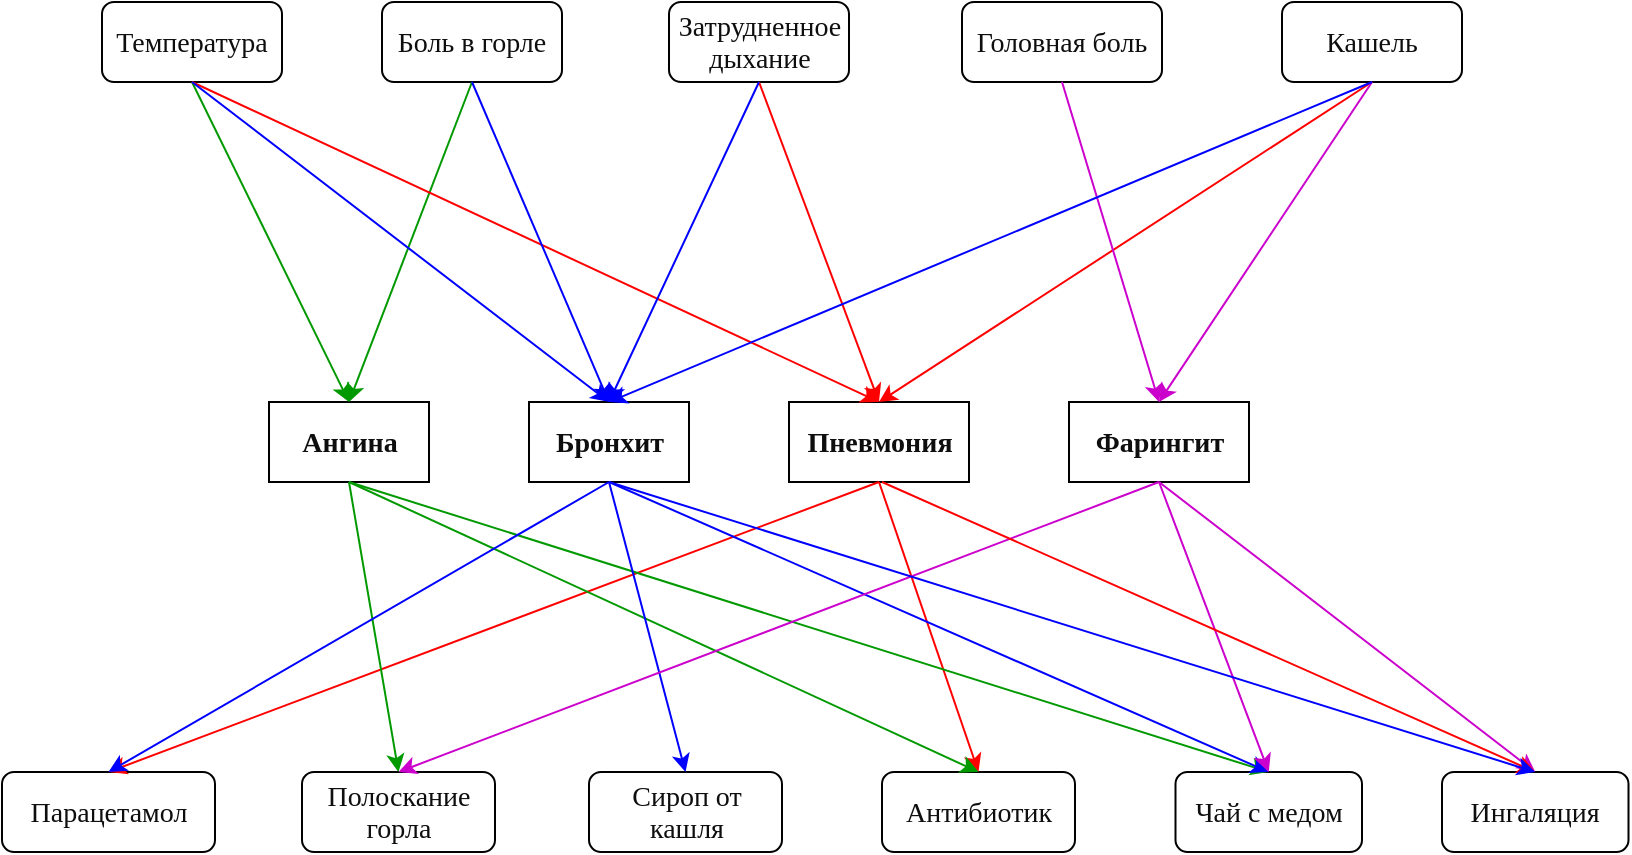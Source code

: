 <mxfile version="24.7.17">
  <diagram name="Страница — 1" id="AqRqLas8cNN8W_Q6NsDC">
    <mxGraphModel dx="2069" dy="907" grid="1" gridSize="10" guides="1" tooltips="1" connect="1" arrows="1" fold="1" page="1" pageScale="1" pageWidth="827" pageHeight="1169" math="0" shadow="0">
      <root>
        <mxCell id="0" />
        <mxCell id="1" parent="0" />
        <mxCell id="c0jg2c3P1R7Mm8BmS4gj-1" value="&lt;p style=&quot;margin: 0px; font-variant-numeric: normal; font-variant-east-asian: normal; font-variant-alternates: normal; font-size-adjust: none; font-kerning: auto; font-optical-sizing: auto; font-feature-settings: normal; font-variation-settings: normal; font-variant-position: normal; font-stretch: normal; font-size: 14px; line-height: normal; font-family: &amp;quot;.SF NS&amp;quot;; color: rgb(14, 14, 14); text-align: start;&quot; class=&quot;p1&quot;&gt;&lt;b&gt;Ангина&lt;/b&gt;&lt;/p&gt;" style="rounded=0;whiteSpace=wrap;html=1;" parent="1" vertex="1">
          <mxGeometry x="123.5" y="380" width="80" height="40" as="geometry" />
        </mxCell>
        <mxCell id="c0jg2c3P1R7Mm8BmS4gj-2" value="&lt;p style=&quot;margin: 0px; font-variant-numeric: normal; font-variant-east-asian: normal; font-variant-alternates: normal; font-size-adjust: none; font-kerning: auto; font-optical-sizing: auto; font-feature-settings: normal; font-variation-settings: normal; font-variant-position: normal; font-stretch: normal; font-size: 14px; line-height: normal; font-family: &amp;quot;.SF NS&amp;quot;; color: rgb(14, 14, 14); text-align: start;&quot; class=&quot;p1&quot;&gt;&lt;b&gt;Бронхит&lt;/b&gt;&lt;/p&gt;" style="rounded=0;whiteSpace=wrap;html=1;" parent="1" vertex="1">
          <mxGeometry x="253.5" y="380" width="80" height="40" as="geometry" />
        </mxCell>
        <mxCell id="c0jg2c3P1R7Mm8BmS4gj-3" value="&lt;p style=&quot;margin: 0px; font-variant-numeric: normal; font-variant-east-asian: normal; font-variant-alternates: normal; font-size-adjust: none; font-kerning: auto; font-optical-sizing: auto; font-feature-settings: normal; font-variation-settings: normal; font-variant-position: normal; font-stretch: normal; font-size: 14px; line-height: normal; font-family: &amp;quot;.SF NS&amp;quot;; color: rgb(14, 14, 14); text-align: start;&quot; class=&quot;p1&quot;&gt;&lt;b&gt;Пневмония&lt;/b&gt;&lt;/p&gt;" style="rounded=0;whiteSpace=wrap;html=1;" parent="1" vertex="1">
          <mxGeometry x="383.5" y="380" width="90" height="40" as="geometry" />
        </mxCell>
        <mxCell id="c0jg2c3P1R7Mm8BmS4gj-4" value="&lt;p style=&quot;margin: 0px; font-variant-numeric: normal; font-variant-east-asian: normal; font-variant-alternates: normal; font-size-adjust: none; font-kerning: auto; font-optical-sizing: auto; font-feature-settings: normal; font-variation-settings: normal; font-variant-position: normal; font-stretch: normal; font-size: 14px; line-height: normal; font-family: &amp;quot;.SF NS&amp;quot;; color: rgb(14, 14, 14); text-align: start;&quot; class=&quot;p1&quot;&gt;&lt;b&gt;Фарингит&lt;/b&gt;&lt;/p&gt;" style="rounded=0;whiteSpace=wrap;html=1;" parent="1" vertex="1">
          <mxGeometry x="523.5" y="380" width="90" height="40" as="geometry" />
        </mxCell>
        <mxCell id="c0jg2c3P1R7Mm8BmS4gj-5" value="&lt;p style=&quot;margin: 0px; font-variant-numeric: normal; font-variant-east-asian: normal; font-variant-alternates: normal; font-size-adjust: none; font-kerning: auto; font-optical-sizing: auto; font-feature-settings: normal; font-variation-settings: normal; font-variant-position: normal; font-stretch: normal; font-size: 14px; line-height: normal; font-family: &amp;quot;.SF NS&amp;quot;; color: rgb(14, 14, 14); text-align: start;&quot; class=&quot;p1&quot;&gt;Температура&lt;/p&gt;" style="rounded=1;whiteSpace=wrap;html=1;arcSize=15;fillStyle=solid;" parent="1" vertex="1">
          <mxGeometry x="40" y="180" width="90" height="40" as="geometry" />
        </mxCell>
        <mxCell id="c0jg2c3P1R7Mm8BmS4gj-6" value="&lt;p style=&quot;margin: 0px; font-variant-numeric: normal; font-variant-east-asian: normal; font-variant-alternates: normal; font-size-adjust: none; font-kerning: auto; font-optical-sizing: auto; font-feature-settings: normal; font-variation-settings: normal; font-variant-position: normal; font-stretch: normal; font-size: 14px; line-height: normal; font-family: &amp;quot;.SF NS&amp;quot;; color: rgb(14, 14, 14); text-align: start;&quot; class=&quot;p1&quot;&gt;Кашель&lt;/p&gt;" style="rounded=1;whiteSpace=wrap;html=1;" parent="1" vertex="1">
          <mxGeometry x="630" y="180" width="90" height="40" as="geometry" />
        </mxCell>
        <mxCell id="c0jg2c3P1R7Mm8BmS4gj-7" value="&lt;p style=&quot;margin: 0px; font-variant-numeric: normal; font-variant-east-asian: normal; font-variant-alternates: normal; font-size-adjust: none; font-kerning: auto; font-optical-sizing: auto; font-feature-settings: normal; font-variation-settings: normal; font-variant-position: normal; font-stretch: normal; font-size: 14px; line-height: normal; font-family: &amp;quot;.SF NS&amp;quot;; color: rgb(14, 14, 14); text-align: start;&quot; class=&quot;p1&quot;&gt;Боль в горле&lt;/p&gt;" style="rounded=1;whiteSpace=wrap;html=1;" parent="1" vertex="1">
          <mxGeometry x="180" y="180" width="90" height="40" as="geometry" />
        </mxCell>
        <mxCell id="c0jg2c3P1R7Mm8BmS4gj-8" value="&lt;p style=&quot;margin: 0px; font-variant-numeric: normal; font-variant-east-asian: normal; font-variant-alternates: normal; font-size-adjust: none; font-kerning: auto; font-optical-sizing: auto; font-feature-settings: normal; font-variation-settings: normal; font-variant-position: normal; font-stretch: normal; font-size: 14px; line-height: normal; font-family: &amp;quot;.SF NS&amp;quot;; color: rgb(14, 14, 14);&quot; class=&quot;p1&quot;&gt;Затрудненное дыхание&lt;/p&gt;" style="rounded=1;whiteSpace=wrap;html=1;align=center;" parent="1" vertex="1">
          <mxGeometry x="323.5" y="180" width="90" height="40" as="geometry" />
        </mxCell>
        <mxCell id="c0jg2c3P1R7Mm8BmS4gj-9" value="&lt;p style=&quot;margin: 0px; font-variant-numeric: normal; font-variant-east-asian: normal; font-variant-alternates: normal; font-size-adjust: none; font-kerning: auto; font-optical-sizing: auto; font-feature-settings: normal; font-variation-settings: normal; font-variant-position: normal; font-stretch: normal; font-size: 14px; line-height: normal; font-family: &amp;quot;.SF NS&amp;quot;; color: rgb(14, 14, 14); text-align: start;&quot; class=&quot;p1&quot;&gt;Головная боль&lt;/p&gt;" style="rounded=1;whiteSpace=wrap;html=1;" parent="1" vertex="1">
          <mxGeometry x="470" y="180" width="100" height="40" as="geometry" />
        </mxCell>
        <mxCell id="c0jg2c3P1R7Mm8BmS4gj-13" value="&lt;p style=&quot;margin: 0px; font-variant-numeric: normal; font-variant-east-asian: normal; font-variant-alternates: normal; font-size-adjust: none; font-kerning: auto; font-optical-sizing: auto; font-feature-settings: normal; font-variation-settings: normal; font-variant-position: normal; font-stretch: normal; font-size: 14px; line-height: normal; font-family: &amp;quot;.SF NS&amp;quot;; color: rgb(14, 14, 14); text-align: start;&quot; class=&quot;p1&quot;&gt;Антибиотик&lt;/p&gt;" style="rounded=1;whiteSpace=wrap;html=1;" parent="1" vertex="1">
          <mxGeometry x="430" y="565" width="96.5" height="40" as="geometry" />
        </mxCell>
        <mxCell id="c0jg2c3P1R7Mm8BmS4gj-14" value="&lt;p style=&quot;margin: 0px; font-variant-numeric: normal; font-variant-east-asian: normal; font-variant-alternates: normal; font-size-adjust: none; font-kerning: auto; font-optical-sizing: auto; font-feature-settings: normal; font-variation-settings: normal; font-variant-position: normal; font-stretch: normal; font-size: 14px; line-height: normal; font-family: &amp;quot;.SF NS&amp;quot;; color: rgb(14, 14, 14); text-align: start;&quot; class=&quot;p1&quot;&gt;Парацетамол&lt;/p&gt;" style="rounded=1;whiteSpace=wrap;html=1;" parent="1" vertex="1">
          <mxGeometry x="-10" y="565" width="106.5" height="40" as="geometry" />
        </mxCell>
        <mxCell id="c0jg2c3P1R7Mm8BmS4gj-15" value="&lt;p style=&quot;margin: 0px; font-variant-numeric: normal; font-variant-east-asian: normal; font-variant-alternates: normal; font-size-adjust: none; font-kerning: auto; font-optical-sizing: auto; font-feature-settings: normal; font-variation-settings: normal; font-variant-position: normal; font-stretch: normal; font-size: 14px; line-height: normal; font-family: &amp;quot;.SF NS&amp;quot;; color: rgb(14, 14, 14);&quot; class=&quot;p1&quot;&gt;Полоскание горла&lt;/p&gt;" style="rounded=1;whiteSpace=wrap;html=1;align=center;" parent="1" vertex="1">
          <mxGeometry x="140" y="565" width="96.5" height="40" as="geometry" />
        </mxCell>
        <mxCell id="c0jg2c3P1R7Mm8BmS4gj-16" value="&lt;p style=&quot;margin: 0px; font-variant-numeric: normal; font-variant-east-asian: normal; font-variant-alternates: normal; font-size-adjust: none; font-kerning: auto; font-optical-sizing: auto; font-feature-settings: normal; font-variation-settings: normal; font-variant-position: normal; font-stretch: normal; font-size: 14px; line-height: normal; font-family: &amp;quot;.SF NS&amp;quot;; color: rgb(14, 14, 14);&quot; class=&quot;p1&quot;&gt;Сироп от кашля&lt;/p&gt;" style="rounded=1;whiteSpace=wrap;html=1;align=center;" parent="1" vertex="1">
          <mxGeometry x="283.5" y="565" width="96.5" height="40" as="geometry" />
        </mxCell>
        <mxCell id="c0jg2c3P1R7Mm8BmS4gj-17" value="&lt;p style=&quot;margin: 0px; font-variant-numeric: normal; font-variant-east-asian: normal; font-variant-alternates: normal; font-size-adjust: none; font-kerning: auto; font-optical-sizing: auto; font-feature-settings: normal; font-variation-settings: normal; font-variant-position: normal; font-stretch: normal; font-size: 14px; line-height: normal; font-family: &amp;quot;.SF NS&amp;quot;; color: rgb(14, 14, 14); text-align: start;&quot; class=&quot;p1&quot;&gt;Чай с медом&lt;/p&gt;" style="rounded=1;whiteSpace=wrap;html=1;align=center;" parent="1" vertex="1">
          <mxGeometry x="576.75" y="565" width="93.25" height="40" as="geometry" />
        </mxCell>
        <mxCell id="c0jg2c3P1R7Mm8BmS4gj-18" value="" style="endArrow=classic;html=1;rounded=0;exitX=0.5;exitY=1;exitDx=0;exitDy=0;entryX=0.5;entryY=0;entryDx=0;entryDy=0;strokeColor=#009900;" parent="1" source="c0jg2c3P1R7Mm8BmS4gj-5" target="c0jg2c3P1R7Mm8BmS4gj-1" edge="1">
          <mxGeometry width="50" height="50" relative="1" as="geometry">
            <mxPoint x="390" y="490" as="sourcePoint" />
            <mxPoint x="440" y="440" as="targetPoint" />
          </mxGeometry>
        </mxCell>
        <mxCell id="c0jg2c3P1R7Mm8BmS4gj-20" value="" style="endArrow=classic;html=1;rounded=0;entryX=0.5;entryY=0;entryDx=0;entryDy=0;exitX=0.5;exitY=1;exitDx=0;exitDy=0;strokeColor=#009900;" parent="1" source="c0jg2c3P1R7Mm8BmS4gj-7" target="c0jg2c3P1R7Mm8BmS4gj-1" edge="1">
          <mxGeometry width="50" height="50" relative="1" as="geometry">
            <mxPoint x="230" y="320" as="sourcePoint" />
            <mxPoint x="174" y="390" as="targetPoint" />
          </mxGeometry>
        </mxCell>
        <mxCell id="c0jg2c3P1R7Mm8BmS4gj-21" value="" style="endArrow=classic;html=1;rounded=0;exitX=0.5;exitY=1;exitDx=0;exitDy=0;entryX=0.5;entryY=0;entryDx=0;entryDy=0;strokeColor=#FF0000;" parent="1" source="c0jg2c3P1R7Mm8BmS4gj-5" target="c0jg2c3P1R7Mm8BmS4gj-3" edge="1">
          <mxGeometry width="50" height="50" relative="1" as="geometry">
            <mxPoint x="95" y="300" as="sourcePoint" />
            <mxPoint x="280" y="340" as="targetPoint" />
          </mxGeometry>
        </mxCell>
        <mxCell id="c0jg2c3P1R7Mm8BmS4gj-22" value="" style="endArrow=classic;html=1;rounded=0;exitX=0.5;exitY=1;exitDx=0;exitDy=0;entryX=0.5;entryY=0;entryDx=0;entryDy=0;strokeColor=#FF0000;" parent="1" source="c0jg2c3P1R7Mm8BmS4gj-6" target="c0jg2c3P1R7Mm8BmS4gj-3" edge="1">
          <mxGeometry width="50" height="50" relative="1" as="geometry">
            <mxPoint x="105" y="310" as="sourcePoint" />
            <mxPoint x="184" y="400" as="targetPoint" />
          </mxGeometry>
        </mxCell>
        <mxCell id="c0jg2c3P1R7Mm8BmS4gj-23" value="" style="endArrow=classic;html=1;rounded=0;exitX=0.5;exitY=1;exitDx=0;exitDy=0;entryX=0.5;entryY=0;entryDx=0;entryDy=0;strokeColor=#FF0000;" parent="1" source="c0jg2c3P1R7Mm8BmS4gj-8" target="c0jg2c3P1R7Mm8BmS4gj-3" edge="1">
          <mxGeometry width="50" height="50" relative="1" as="geometry">
            <mxPoint x="115" y="320" as="sourcePoint" />
            <mxPoint x="194" y="410" as="targetPoint" />
          </mxGeometry>
        </mxCell>
        <mxCell id="c0jg2c3P1R7Mm8BmS4gj-24" value="" style="endArrow=classic;html=1;rounded=0;exitX=0.5;exitY=1;exitDx=0;exitDy=0;entryX=0.5;entryY=0;entryDx=0;entryDy=0;strokeColor=#FF0000;" parent="1" source="c0jg2c3P1R7Mm8BmS4gj-3" target="c0jg2c3P1R7Mm8BmS4gj-13" edge="1">
          <mxGeometry width="50" height="50" relative="1" as="geometry">
            <mxPoint x="379" y="300" as="sourcePoint" />
            <mxPoint x="439" y="390" as="targetPoint" />
          </mxGeometry>
        </mxCell>
        <mxCell id="c0jg2c3P1R7Mm8BmS4gj-25" value="" style="endArrow=classic;html=1;rounded=0;exitX=0.5;exitY=1;exitDx=0;exitDy=0;entryX=0.5;entryY=0;entryDx=0;entryDy=0;strokeColor=#FF0000;" parent="1" source="c0jg2c3P1R7Mm8BmS4gj-3" target="c0jg2c3P1R7Mm8BmS4gj-14" edge="1">
          <mxGeometry width="50" height="50" relative="1" as="geometry">
            <mxPoint x="439" y="430" as="sourcePoint" />
            <mxPoint x="507" y="520" as="targetPoint" />
          </mxGeometry>
        </mxCell>
        <mxCell id="c0jg2c3P1R7Mm8BmS4gj-26" value="" style="endArrow=classic;html=1;rounded=0;exitX=0.5;exitY=1;exitDx=0;exitDy=0;entryX=0.5;entryY=0;entryDx=0;entryDy=0;strokeColor=#009900;" parent="1" source="c0jg2c3P1R7Mm8BmS4gj-1" target="c0jg2c3P1R7Mm8BmS4gj-13" edge="1">
          <mxGeometry width="50" height="50" relative="1" as="geometry">
            <mxPoint x="439" y="430" as="sourcePoint" />
            <mxPoint x="107" y="520" as="targetPoint" />
          </mxGeometry>
        </mxCell>
        <mxCell id="c0jg2c3P1R7Mm8BmS4gj-27" value="" style="endArrow=classic;html=1;rounded=0;exitX=0.5;exitY=1;exitDx=0;exitDy=0;entryX=0.5;entryY=0;entryDx=0;entryDy=0;strokeColor=#009900;" parent="1" source="c0jg2c3P1R7Mm8BmS4gj-1" target="c0jg2c3P1R7Mm8BmS4gj-15" edge="1">
          <mxGeometry width="50" height="50" relative="1" as="geometry">
            <mxPoint x="449" y="440" as="sourcePoint" />
            <mxPoint x="117" y="530" as="targetPoint" />
          </mxGeometry>
        </mxCell>
        <mxCell id="c0jg2c3P1R7Mm8BmS4gj-28" value="" style="endArrow=classic;html=1;rounded=0;exitX=0.5;exitY=1;exitDx=0;exitDy=0;entryX=0.5;entryY=0;entryDx=0;entryDy=0;strokeColor=#009900;" parent="1" source="c0jg2c3P1R7Mm8BmS4gj-1" target="c0jg2c3P1R7Mm8BmS4gj-17" edge="1">
          <mxGeometry width="50" height="50" relative="1" as="geometry">
            <mxPoint x="459" y="450" as="sourcePoint" />
            <mxPoint x="200" y="630" as="targetPoint" />
          </mxGeometry>
        </mxCell>
        <mxCell id="c0jg2c3P1R7Mm8BmS4gj-29" value="" style="endArrow=classic;html=1;rounded=0;entryX=0.5;entryY=0;entryDx=0;entryDy=0;exitX=0.5;exitY=1;exitDx=0;exitDy=0;strokeColor=#CC00CC;" parent="1" source="c0jg2c3P1R7Mm8BmS4gj-6" target="c0jg2c3P1R7Mm8BmS4gj-4" edge="1">
          <mxGeometry width="50" height="50" relative="1" as="geometry">
            <mxPoint x="670" y="300" as="sourcePoint" />
            <mxPoint x="137" y="550" as="targetPoint" />
          </mxGeometry>
        </mxCell>
        <mxCell id="c0jg2c3P1R7Mm8BmS4gj-30" value="" style="endArrow=classic;html=1;rounded=0;exitX=0.5;exitY=1;exitDx=0;exitDy=0;entryX=0.5;entryY=0;entryDx=0;entryDy=0;strokeColor=#CC00CC;" parent="1" source="c0jg2c3P1R7Mm8BmS4gj-9" target="c0jg2c3P1R7Mm8BmS4gj-4" edge="1">
          <mxGeometry width="50" height="50" relative="1" as="geometry">
            <mxPoint x="479" y="470" as="sourcePoint" />
            <mxPoint x="147" y="560" as="targetPoint" />
          </mxGeometry>
        </mxCell>
        <mxCell id="c0jg2c3P1R7Mm8BmS4gj-31" value="" style="endArrow=classic;html=1;rounded=0;exitX=0.5;exitY=1;exitDx=0;exitDy=0;entryX=0.5;entryY=0;entryDx=0;entryDy=0;strokeColor=#0000FF;" parent="1" source="c0jg2c3P1R7Mm8BmS4gj-6" target="c0jg2c3P1R7Mm8BmS4gj-2" edge="1">
          <mxGeometry width="50" height="50" relative="1" as="geometry">
            <mxPoint x="379" y="300" as="sourcePoint" />
            <mxPoint x="439" y="390" as="targetPoint" />
          </mxGeometry>
        </mxCell>
        <mxCell id="c0jg2c3P1R7Mm8BmS4gj-32" value="" style="endArrow=classic;html=1;rounded=0;exitX=0.5;exitY=1;exitDx=0;exitDy=0;entryX=0.5;entryY=0;entryDx=0;entryDy=0;strokeColor=#0000FF;" parent="1" source="c0jg2c3P1R7Mm8BmS4gj-8" target="c0jg2c3P1R7Mm8BmS4gj-2" edge="1">
          <mxGeometry width="50" height="50" relative="1" as="geometry">
            <mxPoint x="685" y="300" as="sourcePoint" />
            <mxPoint x="304" y="390" as="targetPoint" />
          </mxGeometry>
        </mxCell>
        <mxCell id="c0jg2c3P1R7Mm8BmS4gj-33" value="" style="endArrow=classic;html=1;rounded=0;exitX=0.5;exitY=1;exitDx=0;exitDy=0;entryX=0.5;entryY=0;entryDx=0;entryDy=0;strokeColor=#0000FF;" parent="1" source="c0jg2c3P1R7Mm8BmS4gj-5" target="c0jg2c3P1R7Mm8BmS4gj-2" edge="1">
          <mxGeometry width="50" height="50" relative="1" as="geometry">
            <mxPoint x="695" y="310" as="sourcePoint" />
            <mxPoint x="314" y="400" as="targetPoint" />
          </mxGeometry>
        </mxCell>
        <mxCell id="c0jg2c3P1R7Mm8BmS4gj-35" value="" style="endArrow=classic;html=1;rounded=0;exitX=0.5;exitY=1;exitDx=0;exitDy=0;entryX=0.5;entryY=0;entryDx=0;entryDy=0;strokeColor=#0000FF;" parent="1" source="c0jg2c3P1R7Mm8BmS4gj-7" target="c0jg2c3P1R7Mm8BmS4gj-2" edge="1">
          <mxGeometry width="50" height="50" relative="1" as="geometry">
            <mxPoint x="379" y="300" as="sourcePoint" />
            <mxPoint x="304" y="390" as="targetPoint" />
          </mxGeometry>
        </mxCell>
        <mxCell id="c0jg2c3P1R7Mm8BmS4gj-36" value="" style="endArrow=classic;html=1;rounded=0;exitX=0.5;exitY=1;exitDx=0;exitDy=0;entryX=0.5;entryY=0;entryDx=0;entryDy=0;strokeColor=#0000FF;" parent="1" source="c0jg2c3P1R7Mm8BmS4gj-2" target="c0jg2c3P1R7Mm8BmS4gj-14" edge="1">
          <mxGeometry width="50" height="50" relative="1" as="geometry">
            <mxPoint x="439" y="430" as="sourcePoint" />
            <mxPoint x="107" y="520" as="targetPoint" />
          </mxGeometry>
        </mxCell>
        <mxCell id="c0jg2c3P1R7Mm8BmS4gj-37" value="" style="endArrow=classic;html=1;rounded=0;exitX=0.5;exitY=1;exitDx=0;exitDy=0;entryX=0.5;entryY=0;entryDx=0;entryDy=0;strokeColor=#0000FF;" parent="1" source="c0jg2c3P1R7Mm8BmS4gj-2" target="c0jg2c3P1R7Mm8BmS4gj-16" edge="1">
          <mxGeometry width="50" height="50" relative="1" as="geometry">
            <mxPoint x="304" y="430" as="sourcePoint" />
            <mxPoint x="107" y="520" as="targetPoint" />
          </mxGeometry>
        </mxCell>
        <mxCell id="c0jg2c3P1R7Mm8BmS4gj-38" value="" style="endArrow=classic;html=1;rounded=0;exitX=0.5;exitY=1;exitDx=0;exitDy=0;entryX=0.5;entryY=0;entryDx=0;entryDy=0;strokeColor=#0000FF;" parent="1" source="c0jg2c3P1R7Mm8BmS4gj-2" target="c0jg2c3P1R7Mm8BmS4gj-17" edge="1">
          <mxGeometry width="50" height="50" relative="1" as="geometry">
            <mxPoint x="314" y="440" as="sourcePoint" />
            <mxPoint x="117" y="530" as="targetPoint" />
          </mxGeometry>
        </mxCell>
        <mxCell id="c0jg2c3P1R7Mm8BmS4gj-39" value="" style="endArrow=classic;html=1;rounded=0;entryX=0.5;entryY=0;entryDx=0;entryDy=0;exitX=0.5;exitY=1;exitDx=0;exitDy=0;strokeColor=#CC00CC;" parent="1" source="c0jg2c3P1R7Mm8BmS4gj-4" target="c0jg2c3P1R7Mm8BmS4gj-17" edge="1">
          <mxGeometry width="50" height="50" relative="1" as="geometry">
            <mxPoint x="685" y="300" as="sourcePoint" />
            <mxPoint x="579" y="390" as="targetPoint" />
          </mxGeometry>
        </mxCell>
        <mxCell id="c0jg2c3P1R7Mm8BmS4gj-40" value="" style="endArrow=classic;html=1;rounded=0;entryX=0.5;entryY=0;entryDx=0;entryDy=0;exitX=0.5;exitY=1;exitDx=0;exitDy=0;strokeColor=#CC00CC;" parent="1" source="c0jg2c3P1R7Mm8BmS4gj-4" target="c0jg2c3P1R7Mm8BmS4gj-15" edge="1">
          <mxGeometry width="50" height="50" relative="1" as="geometry">
            <mxPoint x="579" y="430" as="sourcePoint" />
            <mxPoint x="650" y="520" as="targetPoint" />
          </mxGeometry>
        </mxCell>
        <mxCell id="9bHyyatXRmEczSeFgJx0-1" value="&lt;p style=&quot;margin: 0px; font-variant-numeric: normal; font-variant-east-asian: normal; font-variant-alternates: normal; font-size-adjust: none; font-kerning: auto; font-optical-sizing: auto; font-feature-settings: normal; font-variation-settings: normal; font-variant-position: normal; font-stretch: normal; font-size: 14px; line-height: normal; font-family: &amp;quot;.SF NS&amp;quot;; color: rgb(14, 14, 14); text-align: start;&quot; class=&quot;p1&quot;&gt;Ингаляция&lt;/p&gt;" style="rounded=1;whiteSpace=wrap;html=1;align=center;" vertex="1" parent="1">
          <mxGeometry x="710" y="565" width="93.25" height="40" as="geometry" />
        </mxCell>
        <mxCell id="9bHyyatXRmEczSeFgJx0-2" value="" style="endArrow=classic;html=1;rounded=0;entryX=0.5;entryY=0;entryDx=0;entryDy=0;exitX=0.5;exitY=1;exitDx=0;exitDy=0;strokeColor=#CC00CC;" edge="1" parent="1" source="c0jg2c3P1R7Mm8BmS4gj-4" target="9bHyyatXRmEczSeFgJx0-1">
          <mxGeometry width="50" height="50" relative="1" as="geometry">
            <mxPoint x="579" y="430" as="sourcePoint" />
            <mxPoint x="633" y="575" as="targetPoint" />
          </mxGeometry>
        </mxCell>
        <mxCell id="9bHyyatXRmEczSeFgJx0-3" value="" style="endArrow=classic;html=1;rounded=0;entryX=0.5;entryY=0;entryDx=0;entryDy=0;strokeColor=#FF0000;" edge="1" parent="1" target="9bHyyatXRmEczSeFgJx0-1">
          <mxGeometry width="50" height="50" relative="1" as="geometry">
            <mxPoint x="430" y="420" as="sourcePoint" />
            <mxPoint x="767" y="575" as="targetPoint" />
          </mxGeometry>
        </mxCell>
        <mxCell id="9bHyyatXRmEczSeFgJx0-4" value="" style="endArrow=classic;html=1;rounded=0;exitX=0.5;exitY=1;exitDx=0;exitDy=0;entryX=0.5;entryY=0;entryDx=0;entryDy=0;strokeColor=#0000FF;" edge="1" parent="1" source="c0jg2c3P1R7Mm8BmS4gj-2" target="9bHyyatXRmEczSeFgJx0-1">
          <mxGeometry width="50" height="50" relative="1" as="geometry">
            <mxPoint x="304" y="430" as="sourcePoint" />
            <mxPoint x="633" y="575" as="targetPoint" />
          </mxGeometry>
        </mxCell>
      </root>
    </mxGraphModel>
  </diagram>
</mxfile>
